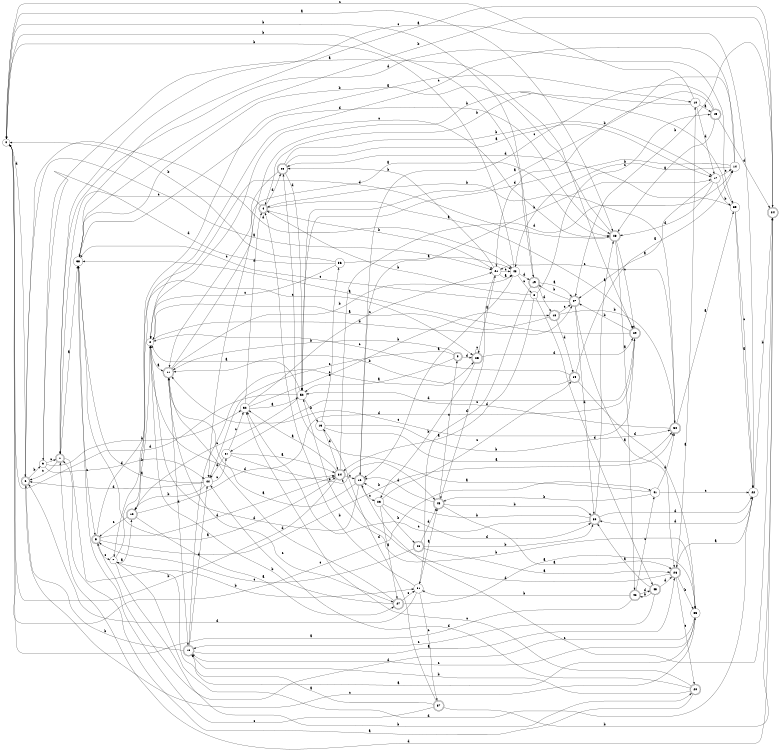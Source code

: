 digraph n43_9 {
__start0 [label="" shape="none"];

rankdir=LR;
size="8,5";

s0 [style="filled", color="black", fillcolor="white" shape="circle", label="0"];
s1 [style="rounded,filled", color="black", fillcolor="white" shape="doublecircle", label="1"];
s2 [style="filled", color="black", fillcolor="white" shape="circle", label="2"];
s3 [style="rounded,filled", color="black", fillcolor="white" shape="doublecircle", label="3"];
s4 [style="rounded,filled", color="black", fillcolor="white" shape="doublecircle", label="4"];
s5 [style="rounded,filled", color="black", fillcolor="white" shape="doublecircle", label="5"];
s6 [style="rounded,filled", color="black", fillcolor="white" shape="doublecircle", label="6"];
s7 [style="filled", color="black", fillcolor="white" shape="circle", label="7"];
s8 [style="filled", color="black", fillcolor="white" shape="circle", label="8"];
s9 [style="filled", color="black", fillcolor="white" shape="circle", label="9"];
s10 [style="filled", color="black", fillcolor="white" shape="circle", label="10"];
s11 [style="rounded,filled", color="black", fillcolor="white" shape="doublecircle", label="11"];
s12 [style="rounded,filled", color="black", fillcolor="white" shape="doublecircle", label="12"];
s13 [style="filled", color="black", fillcolor="white" shape="circle", label="13"];
s14 [style="filled", color="black", fillcolor="white" shape="circle", label="14"];
s15 [style="rounded,filled", color="black", fillcolor="white" shape="doublecircle", label="15"];
s16 [style="rounded,filled", color="black", fillcolor="white" shape="doublecircle", label="16"];
s17 [style="filled", color="black", fillcolor="white" shape="circle", label="17"];
s18 [style="rounded,filled", color="black", fillcolor="white" shape="doublecircle", label="18"];
s19 [style="rounded,filled", color="black", fillcolor="white" shape="doublecircle", label="19"];
s20 [style="rounded,filled", color="black", fillcolor="white" shape="doublecircle", label="20"];
s21 [style="filled", color="black", fillcolor="white" shape="circle", label="21"];
s22 [style="filled", color="black", fillcolor="white" shape="circle", label="22"];
s23 [style="filled", color="black", fillcolor="white" shape="circle", label="23"];
s24 [style="rounded,filled", color="black", fillcolor="white" shape="doublecircle", label="24"];
s25 [style="rounded,filled", color="black", fillcolor="white" shape="doublecircle", label="25"];
s26 [style="rounded,filled", color="black", fillcolor="white" shape="doublecircle", label="26"];
s27 [style="rounded,filled", color="black", fillcolor="white" shape="doublecircle", label="27"];
s28 [style="rounded,filled", color="black", fillcolor="white" shape="doublecircle", label="28"];
s29 [style="rounded,filled", color="black", fillcolor="white" shape="doublecircle", label="29"];
s30 [style="rounded,filled", color="black", fillcolor="white" shape="doublecircle", label="30"];
s31 [style="filled", color="black", fillcolor="white" shape="circle", label="31"];
s32 [style="filled", color="black", fillcolor="white" shape="circle", label="32"];
s33 [style="filled", color="black", fillcolor="white" shape="circle", label="33"];
s34 [style="rounded,filled", color="black", fillcolor="white" shape="doublecircle", label="34"];
s35 [style="filled", color="black", fillcolor="white" shape="circle", label="35"];
s36 [style="filled", color="black", fillcolor="white" shape="circle", label="36"];
s37 [style="rounded,filled", color="black", fillcolor="white" shape="doublecircle", label="37"];
s38 [style="filled", color="black", fillcolor="white" shape="circle", label="38"];
s39 [style="rounded,filled", color="black", fillcolor="white" shape="doublecircle", label="39"];
s40 [style="rounded,filled", color="black", fillcolor="white" shape="doublecircle", label="40"];
s41 [style="filled", color="black", fillcolor="white" shape="circle", label="41"];
s42 [style="rounded,filled", color="black", fillcolor="white" shape="doublecircle", label="42"];
s43 [style="filled", color="black", fillcolor="white" shape="circle", label="43"];
s44 [style="filled", color="black", fillcolor="white" shape="circle", label="44"];
s45 [style="rounded,filled", color="black", fillcolor="white" shape="doublecircle", label="45"];
s46 [style="rounded,filled", color="black", fillcolor="white" shape="doublecircle", label="46"];
s47 [style="rounded,filled", color="black", fillcolor="white" shape="doublecircle", label="47"];
s48 [style="rounded,filled", color="black", fillcolor="white" shape="doublecircle", label="48"];
s49 [style="rounded,filled", color="black", fillcolor="white" shape="doublecircle", label="49"];
s50 [style="rounded,filled", color="black", fillcolor="white" shape="doublecircle", label="50"];
s51 [style="filled", color="black", fillcolor="white" shape="circle", label="51"];
s52 [style="filled", color="black", fillcolor="white" shape="circle", label="52"];
s0 -> s28 [label="a"];
s0 -> s19 [label="b"];
s0 -> s41 [label="c"];
s0 -> s6 [label="d"];
s1 -> s38 [label="a"];
s1 -> s31 [label="b"];
s1 -> s6 [label="c"];
s1 -> s33 [label="d"];
s2 -> s11 [label="a"];
s2 -> s47 [label="b"];
s2 -> s28 [label="c"];
s2 -> s34 [label="d"];
s3 -> s52 [label="a"];
s3 -> s11 [label="b"];
s3 -> s44 [label="c"];
s3 -> s25 [label="d"];
s4 -> s29 [label="a"];
s4 -> s21 [label="b"];
s4 -> s1 [label="c"];
s4 -> s40 [label="d"];
s5 -> s10 [label="a"];
s5 -> s50 [label="b"];
s5 -> s7 [label="c"];
s5 -> s34 [label="d"];
s6 -> s21 [label="a"];
s6 -> s9 [label="b"];
s6 -> s35 [label="c"];
s6 -> s43 [label="d"];
s7 -> s12 [label="a"];
s7 -> s20 [label="b"];
s7 -> s25 [label="c"];
s7 -> s22 [label="d"];
s8 -> s34 [label="a"];
s8 -> s4 [label="b"];
s8 -> s49 [label="c"];
s8 -> s45 [label="d"];
s9 -> s29 [label="a"];
s9 -> s32 [label="b"];
s9 -> s1 [label="c"];
s9 -> s44 [label="d"];
s10 -> s49 [label="a"];
s10 -> s4 [label="b"];
s10 -> s0 [label="c"];
s10 -> s17 [label="d"];
s11 -> s28 [label="a"];
s11 -> s43 [label="b"];
s11 -> s27 [label="c"];
s11 -> s15 [label="d"];
s12 -> s27 [label="a"];
s12 -> s2 [label="b"];
s12 -> s5 [label="c"];
s12 -> s29 [label="d"];
s13 -> s50 [label="a"];
s13 -> s50 [label="b"];
s13 -> s36 [label="c"];
s13 -> s34 [label="d"];
s14 -> s52 [label="a"];
s14 -> s43 [label="b"];
s14 -> s2 [label="c"];
s14 -> s52 [label="d"];
s15 -> s26 [label="a"];
s15 -> s6 [label="b"];
s15 -> s25 [label="c"];
s15 -> s44 [label="d"];
s16 -> s11 [label="a"];
s16 -> s17 [label="b"];
s16 -> s23 [label="c"];
s16 -> s2 [label="d"];
s17 -> s47 [label="a"];
s17 -> s33 [label="b"];
s17 -> s14 [label="c"];
s17 -> s28 [label="d"];
s18 -> s2 [label="a"];
s18 -> s50 [label="b"];
s18 -> s47 [label="c"];
s18 -> s39 [label="d"];
s19 -> s47 [label="a"];
s19 -> s0 [label="b"];
s19 -> s31 [label="c"];
s19 -> s18 [label="d"];
s20 -> s1 [label="a"];
s20 -> s15 [label="b"];
s20 -> s32 [label="c"];
s20 -> s44 [label="d"];
s21 -> s43 [label="a"];
s21 -> s40 [label="b"];
s21 -> s43 [label="c"];
s21 -> s48 [label="d"];
s22 -> s26 [label="a"];
s22 -> s24 [label="b"];
s22 -> s1 [label="c"];
s22 -> s30 [label="d"];
s23 -> s27 [label="a"];
s23 -> s46 [label="b"];
s23 -> s39 [label="c"];
s23 -> s30 [label="d"];
s24 -> s38 [label="a"];
s24 -> s47 [label="b"];
s24 -> s16 [label="c"];
s24 -> s1 [label="d"];
s25 -> s21 [label="a"];
s25 -> s23 [label="b"];
s25 -> s25 [label="c"];
s25 -> s29 [label="d"];
s26 -> s10 [label="a"];
s26 -> s35 [label="b"];
s26 -> s20 [label="c"];
s26 -> s34 [label="d"];
s27 -> s35 [label="a"];
s27 -> s2 [label="b"];
s27 -> s31 [label="c"];
s27 -> s11 [label="d"];
s28 -> s42 [label="a"];
s28 -> s38 [label="b"];
s28 -> s29 [label="c"];
s28 -> s7 [label="d"];
s29 -> s38 [label="a"];
s29 -> s47 [label="b"];
s29 -> s11 [label="c"];
s29 -> s51 [label="d"];
s30 -> s28 [label="a"];
s30 -> s16 [label="b"];
s30 -> s32 [label="c"];
s30 -> s22 [label="d"];
s31 -> s48 [label="a"];
s31 -> s4 [label="b"];
s31 -> s37 [label="c"];
s31 -> s6 [label="d"];
s32 -> s52 [label="a"];
s32 -> s18 [label="b"];
s32 -> s21 [label="c"];
s32 -> s4 [label="d"];
s33 -> s22 [label="a"];
s33 -> s44 [label="b"];
s33 -> s22 [label="c"];
s33 -> s40 [label="d"];
s34 -> s32 [label="a"];
s34 -> s0 [label="b"];
s34 -> s16 [label="c"];
s34 -> s14 [label="d"];
s35 -> s7 [label="a"];
s35 -> s52 [label="b"];
s35 -> s15 [label="c"];
s35 -> s5 [label="d"];
s36 -> s43 [label="a"];
s36 -> s0 [label="b"];
s36 -> s2 [label="c"];
s36 -> s9 [label="d"];
s37 -> s15 [label="a"];
s37 -> s24 [label="b"];
s37 -> s38 [label="c"];
s37 -> s13 [label="d"];
s38 -> s34 [label="a"];
s38 -> s24 [label="b"];
s38 -> s5 [label="c"];
s38 -> s28 [label="d"];
s39 -> s14 [label="a"];
s39 -> s11 [label="b"];
s39 -> s2 [label="c"];
s39 -> s35 [label="d"];
s40 -> s17 [label="a"];
s40 -> s17 [label="b"];
s40 -> s11 [label="c"];
s40 -> s52 [label="d"];
s41 -> s40 [label="a"];
s41 -> s48 [label="b"];
s41 -> s22 [label="c"];
s41 -> s50 [label="d"];
s42 -> s0 [label="a"];
s42 -> s31 [label="b"];
s42 -> s41 [label="c"];
s42 -> s45 [label="d"];
s43 -> s16 [label="a"];
s43 -> s0 [label="b"];
s43 -> s8 [label="c"];
s43 -> s19 [label="d"];
s44 -> s38 [label="a"];
s44 -> s12 [label="b"];
s44 -> s51 [label="c"];
s44 -> s6 [label="d"];
s45 -> s30 [label="a"];
s45 -> s42 [label="b"];
s45 -> s15 [label="c"];
s45 -> s26 [label="d"];
s46 -> s26 [label="a"];
s46 -> s30 [label="b"];
s46 -> s5 [label="c"];
s46 -> s48 [label="d"];
s47 -> s26 [label="a"];
s47 -> s19 [label="b"];
s47 -> s38 [label="c"];
s47 -> s30 [label="d"];
s48 -> s26 [label="a"];
s48 -> s30 [label="b"];
s48 -> s3 [label="c"];
s48 -> s16 [label="d"];
s49 -> s28 [label="a"];
s49 -> s21 [label="b"];
s49 -> s16 [label="c"];
s49 -> s24 [label="d"];
s50 -> s33 [label="a"];
s50 -> s4 [label="b"];
s50 -> s21 [label="c"];
s50 -> s52 [label="d"];
s51 -> s34 [label="a"];
s51 -> s48 [label="b"];
s51 -> s32 [label="c"];
s51 -> s44 [label="d"];
s52 -> s2 [label="a"];
s52 -> s13 [label="b"];
s52 -> s12 [label="c"];
s52 -> s0 [label="d"];

}
